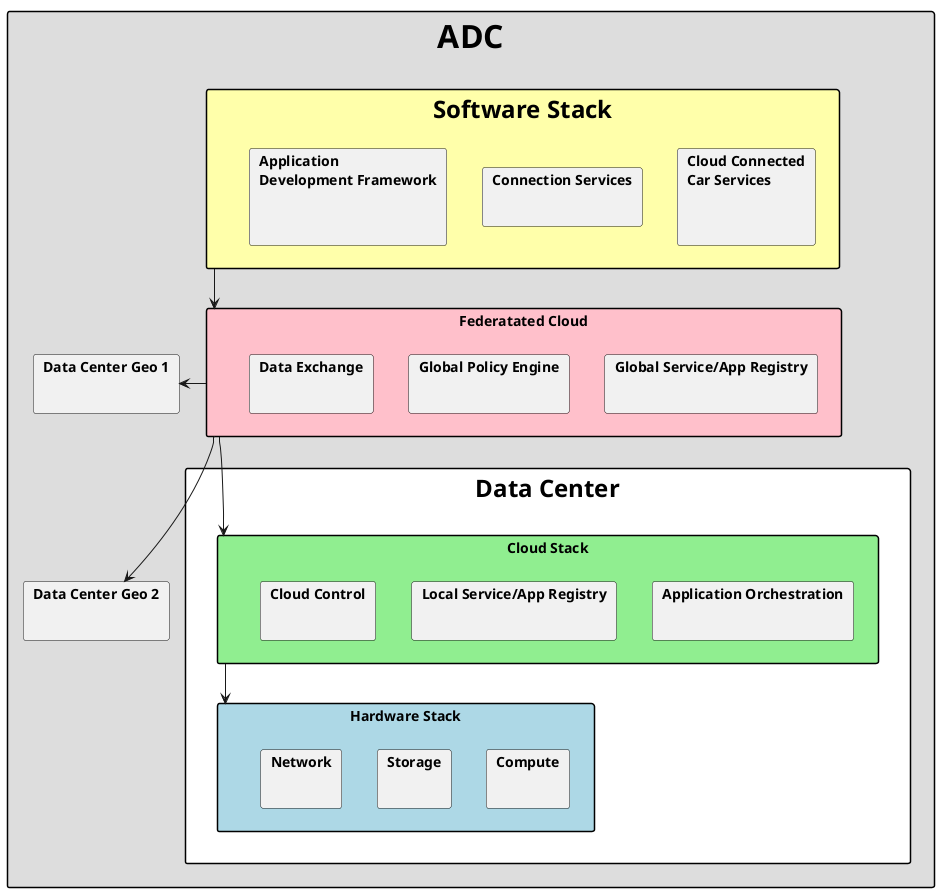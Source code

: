 @startuml


skinparam packageStyle rect

top to bottom direction

package <size:32>ADC</size>  #dddddd {

  package "<size:24>Software Stack</size>" as SS #ffffaa {
    package "Cloud Connected\nCar Services" { }
    package "Connection Services" { }
    package "Application\nDevelopment Framework" { }
  }
  package "<size:24>Data Center</size>" as DC #ffffff {
      package "Cloud Stack" as CS #lightgreen {
        package "Application Orchestration" { }
        package "Local Service/App Registry" as LSAR { }
        package "Cloud Control" { }
      }
      package "Hardware Stack" as HS #lightblue {
        package "Compute" { }
        package "Storage" { }
        package "Network" { }
      }
  }
  package "Federatated Cloud" as FC #pink {
      package "Global Service/App Registry" as GSAR { }
      package "Global Policy Engine" as GPE { }
      package "Data Exchange" as DE { }
  }
  package "Data Center Geo 1" as DCG1 { }
  package "Data Center Geo 2" as DCG2 { }
  FC --> CS
  FC -> DCG1
  FC --> DCG2
  SS --> FC
}

CS --> HS

@enduml

